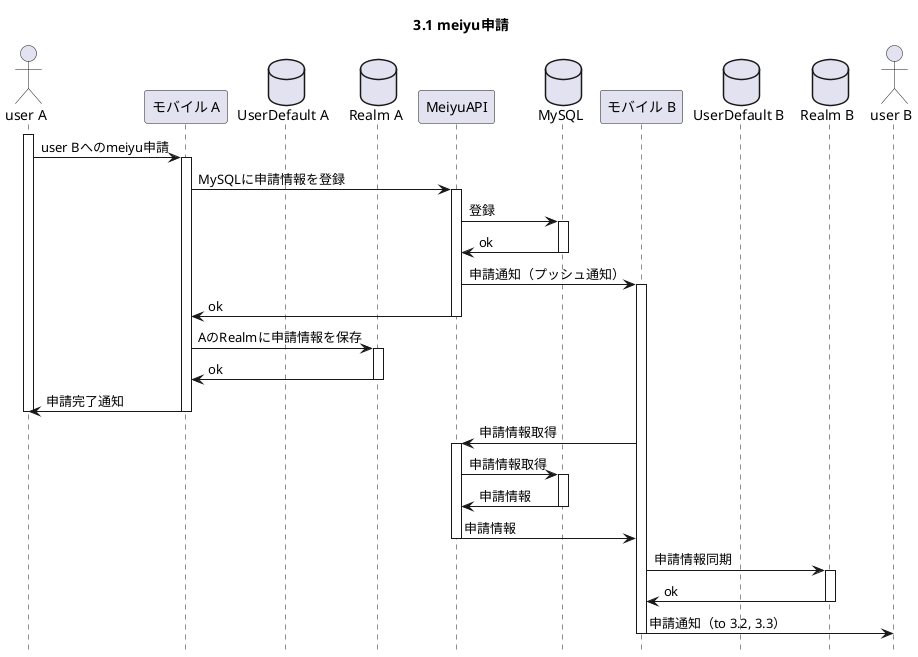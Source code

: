 @startuml
title 3.1 meiyu申請
hide footbox

actor "user A" as user_a
participant "モバイル A" as mobile_a
database "UserDefault A" as user_default_a
database "Realm A" as realm_a
participant "MeiyuAPI" as meiyu_api
database "MySQL" as mysql
participant "モバイル B" as mobile_b
database "UserDefault B" as user_default_b
database "Realm B" as realm_b
actor "user B" as user_b


activate user_a
user_a -> mobile_a : user Bへのmeiyu申請

activate mobile_a

mobile_a -> meiyu_api : MySQLに申請情報を登録

activate meiyu_api
meiyu_api -> mysql : 登録

activate mysql
mysql -> meiyu_api : ok
deactivate mysql

meiyu_api -> mobile_b : 申請通知（プッシュ通知）
activate mobile_b

meiyu_api -> mobile_a : ok

deactivate meiyu_api

mobile_a -> realm_a : AのRealmに申請情報を保存

activate realm_a
realm_a -> mobile_a : ok
deactivate realm_a

mobile_a -> user_a : 申請完了通知
deactivate mobile_a
deactivate user_a

mobile_b -> meiyu_api : 申請情報取得

activate meiyu_api
meiyu_api -> mysql : 申請情報取得

activate mysql
mysql -> meiyu_api : 申請情報
deactivate mysql

meiyu_api -> mobile_b : 申請情報
deactivate meiyu_api

mobile_b -> realm_b : 申請情報同期

activate realm_b
realm_b -> mobile_b : ok
deactivate realm_b

mobile_b -> user_b : 申請通知（to 3.2, 3.3）
deactivate mobile_b


@enduml